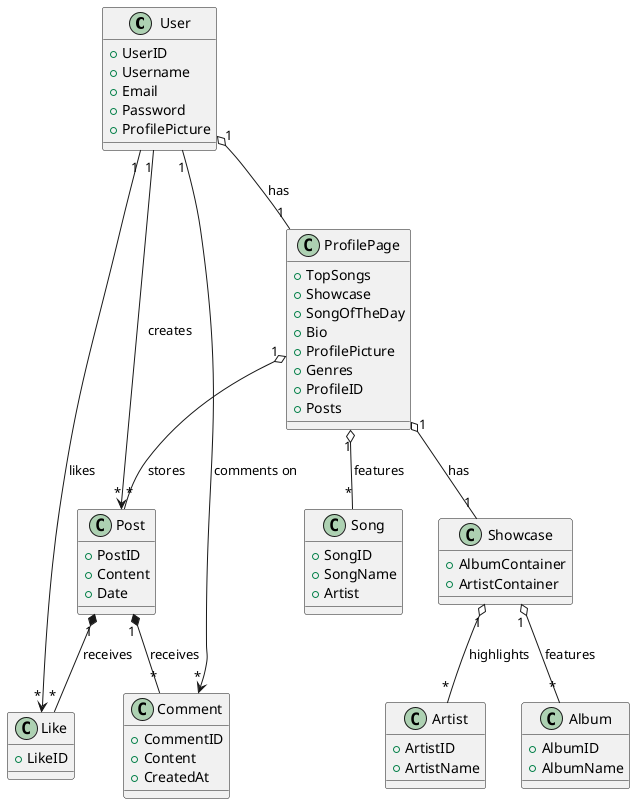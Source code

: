 @startuml

' ----- ENTITIES -----
class User {
    + UserID
    + Username
    + Email
    + Password
    + ProfilePicture
}

class ProfilePage {
    + TopSongs
    + Showcase
    + SongOfTheDay
    + Bio
    + ProfilePicture
    + Genres
    + ProfileID
    + Posts
}

class Post {
    + PostID
    + Content
    + Date
}

class Like {
    + LikeID
}

class Comment {
    + CommentID
    + Content
    + CreatedAt
}

class Song {
    + SongID
    + SongName
    + Artist
}

class Album {
    + AlbumID
    + AlbumName
}

class Artist {
    + ArtistID
    + ArtistName
}

class Showcase {
    + AlbumContainer
    + ArtistContainer

}

' ----- RELATIONSHIPS -----

' Aggregation: User owns a ProfilePage
User "1" o-- "1" ProfilePage : "has"

' Aggregation: ProfilePage contains multiple Posts
ProfilePage "1" o-- "*" Post : "stores"

' User creates multiple Posts
User "1" --> "*" Post : "creates"

' Post receives Likes and Comments
Post "1" *-- "*" Like : "receives"
Post "1" *-- "*" Comment : "receives"

' User can like and comment on posts
User "1" --> "*" Like : "likes"
User "1" --> "*" Comment : "comments on"

' Aggregation: ProfilePage has a Showcase
ProfilePage "1" o-- "1" Showcase : "has"

' Aggregation: Showcase contains Albums and Artists
Showcase "1" o-- "*" Album : "features"
Showcase "1" o-- "*" Artist : "highlights"

' Many-to-Many: ProfilePage can have multiple favorite Songs
ProfilePage "1" o-- "*" Song : "features"

@enduml